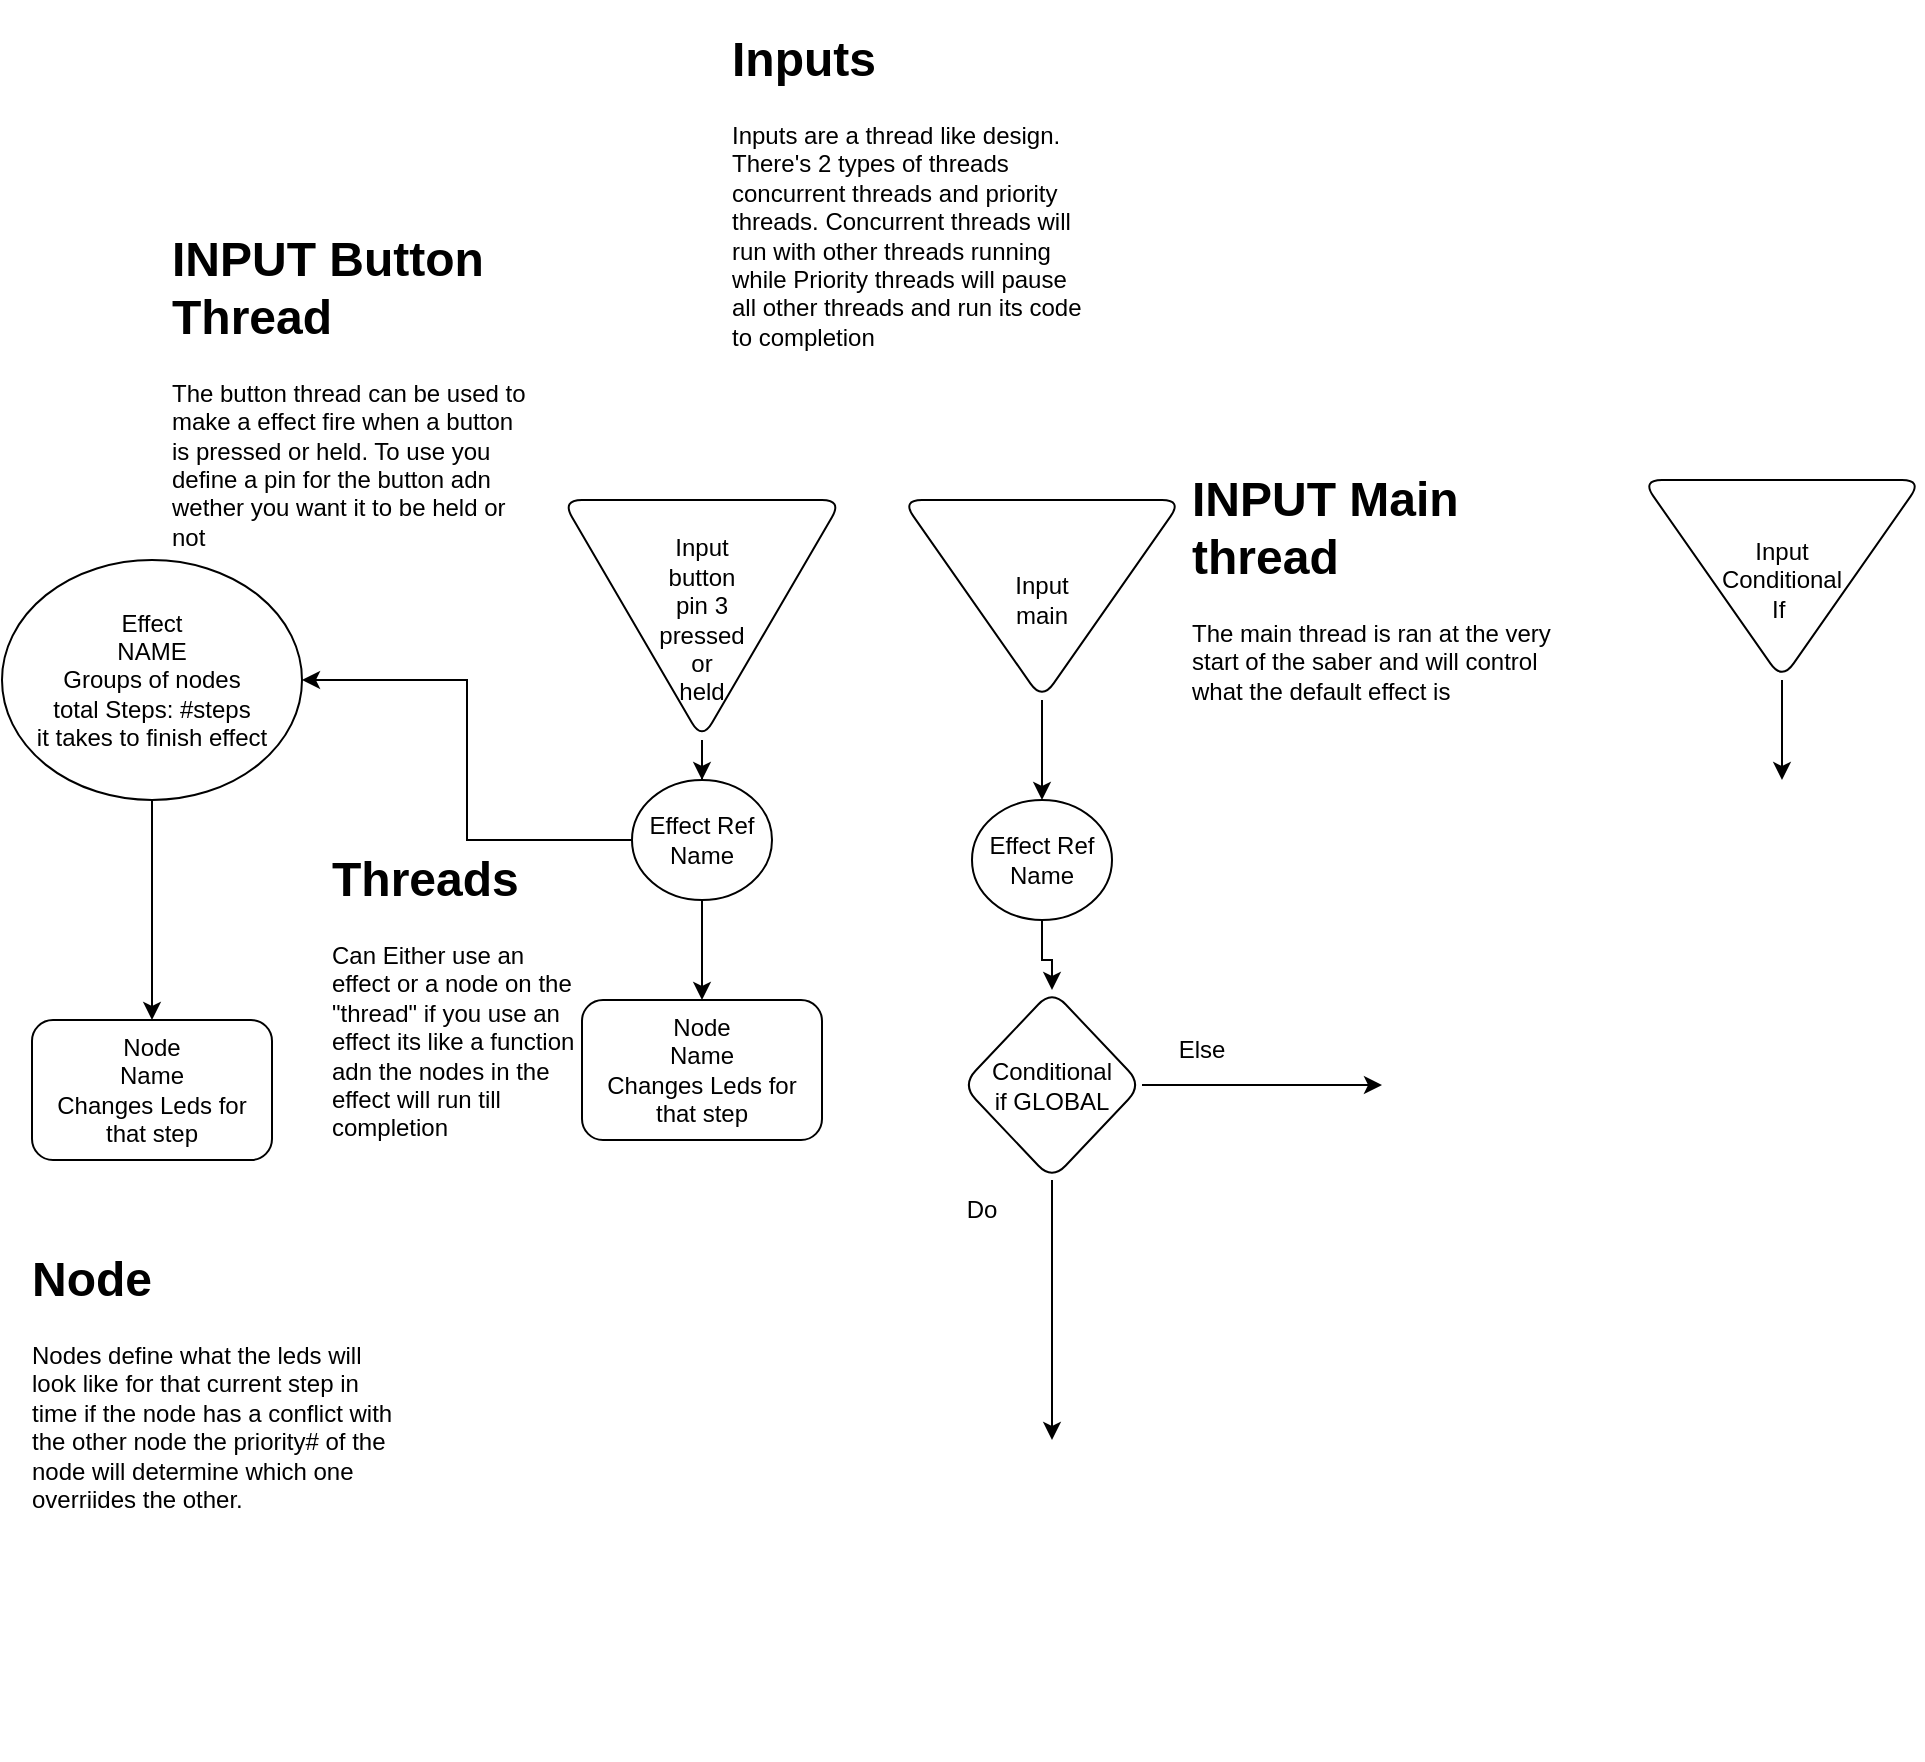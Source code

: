 <mxfile version="16.2.4" type="device"><diagram id="C5RBs43oDa-KdzZeNtuy" name="Page-1"><mxGraphModel dx="1412" dy="1849" grid="1" gridSize="10" guides="1" tooltips="1" connect="1" arrows="1" fold="1" page="1" pageScale="1" pageWidth="827" pageHeight="1169" math="0" shadow="0"><root><mxCell id="WIyWlLk6GJQsqaUBKTNV-0"/><mxCell id="WIyWlLk6GJQsqaUBKTNV-1" parent="WIyWlLk6GJQsqaUBKTNV-0"/><mxCell id="WIyWlLk6GJQsqaUBKTNV-11" value="Node&lt;br&gt;Name&lt;br&gt;Changes Leds for that step" style="rounded=1;whiteSpace=wrap;html=1;fontSize=12;glass=0;strokeWidth=1;shadow=0;" parent="WIyWlLk6GJQsqaUBKTNV-1" vertex="1"><mxGeometry x="35" y="290" width="120" height="70" as="geometry"/></mxCell><mxCell id="4NnmsYKbUQbQ2wD4n8c0-9" style="edgeStyle=orthogonalEdgeStyle;rounded=0;orthogonalLoop=1;jettySize=auto;html=1;entryX=0.5;entryY=0;entryDx=0;entryDy=0;" edge="1" parent="WIyWlLk6GJQsqaUBKTNV-1" source="4NnmsYKbUQbQ2wD4n8c0-1" target="4NnmsYKbUQbQ2wD4n8c0-19"><mxGeometry relative="1" as="geometry"><mxPoint x="540" y="160" as="targetPoint"/></mxGeometry></mxCell><mxCell id="4NnmsYKbUQbQ2wD4n8c0-1" value="Input&lt;br&gt;main" style="triangle;whiteSpace=wrap;html=1;rotation=0;rounded=1;direction=south;" vertex="1" parent="WIyWlLk6GJQsqaUBKTNV-1"><mxGeometry x="470" y="30" width="140" height="100" as="geometry"/></mxCell><mxCell id="4NnmsYKbUQbQ2wD4n8c0-7" style="edgeStyle=orthogonalEdgeStyle;rounded=0;orthogonalLoop=1;jettySize=auto;html=1;entryX=0.5;entryY=0;entryDx=0;entryDy=0;" edge="1" parent="WIyWlLk6GJQsqaUBKTNV-1" source="4NnmsYKbUQbQ2wD4n8c0-2" target="4NnmsYKbUQbQ2wD4n8c0-20"><mxGeometry relative="1" as="geometry"><mxPoint x="370" y="160" as="targetPoint"/></mxGeometry></mxCell><mxCell id="4NnmsYKbUQbQ2wD4n8c0-2" value="Input&lt;br&gt;button&lt;br&gt;pin 3&lt;br&gt;pressed &lt;br&gt;or &lt;br&gt;held" style="triangle;whiteSpace=wrap;html=1;rotation=0;rounded=1;direction=south;" vertex="1" parent="WIyWlLk6GJQsqaUBKTNV-1"><mxGeometry x="300" y="30" width="140" height="120" as="geometry"/></mxCell><mxCell id="4NnmsYKbUQbQ2wD4n8c0-4" style="edgeStyle=orthogonalEdgeStyle;rounded=0;orthogonalLoop=1;jettySize=auto;html=1;exitX=0.5;exitY=1;exitDx=0;exitDy=0;" edge="1" parent="WIyWlLk6GJQsqaUBKTNV-1" source="4NnmsYKbUQbQ2wD4n8c0-17" target="WIyWlLk6GJQsqaUBKTNV-11"><mxGeometry relative="1" as="geometry"><mxPoint x="100" y="190" as="sourcePoint"/></mxGeometry></mxCell><mxCell id="4NnmsYKbUQbQ2wD4n8c0-10" style="edgeStyle=orthogonalEdgeStyle;rounded=0;orthogonalLoop=1;jettySize=auto;html=1;entryX=1;entryY=0.5;entryDx=0;entryDy=0;exitX=0;exitY=0.5;exitDx=0;exitDy=0;" edge="1" parent="WIyWlLk6GJQsqaUBKTNV-1" source="4NnmsYKbUQbQ2wD4n8c0-20" target="4NnmsYKbUQbQ2wD4n8c0-17"><mxGeometry relative="1" as="geometry"><mxPoint x="330" y="200" as="sourcePoint"/><mxPoint x="180" y="120" as="targetPoint"/></mxGeometry></mxCell><mxCell id="4NnmsYKbUQbQ2wD4n8c0-12" style="edgeStyle=orthogonalEdgeStyle;rounded=0;orthogonalLoop=1;jettySize=auto;html=1;entryX=0.5;entryY=0;entryDx=0;entryDy=0;" edge="1" parent="WIyWlLk6GJQsqaUBKTNV-1" source="4NnmsYKbUQbQ2wD4n8c0-20" target="4NnmsYKbUQbQ2wD4n8c0-11"><mxGeometry relative="1" as="geometry"><mxPoint x="370" y="240" as="sourcePoint"/></mxGeometry></mxCell><mxCell id="4NnmsYKbUQbQ2wD4n8c0-11" value="Node&lt;br&gt;Name&lt;br&gt;Changes Leds for that step" style="rounded=1;whiteSpace=wrap;html=1;fontSize=12;glass=0;strokeWidth=1;shadow=0;" vertex="1" parent="WIyWlLk6GJQsqaUBKTNV-1"><mxGeometry x="310" y="280" width="120" height="70" as="geometry"/></mxCell><mxCell id="4NnmsYKbUQbQ2wD4n8c0-13" value="&lt;h1&gt;Threads&lt;/h1&gt;&lt;div&gt;Can Either use an effect or a node on the &quot;thread&quot; if you use an effect its like a function adn the nodes in the effect will run till completion&lt;/div&gt;" style="text;html=1;strokeColor=none;fillColor=none;spacing=5;spacingTop=-20;whiteSpace=wrap;overflow=hidden;rounded=0;" vertex="1" parent="WIyWlLk6GJQsqaUBKTNV-1"><mxGeometry x="180" y="200" width="130" height="160" as="geometry"/></mxCell><mxCell id="4NnmsYKbUQbQ2wD4n8c0-14" value="&lt;h1&gt;Node&lt;/h1&gt;&lt;p&gt;Nodes define what the leds will look like for that current step in time if the node has a conflict with the other node the priority# of the node will determine which one overriides the other.&lt;/p&gt;" style="text;html=1;strokeColor=none;fillColor=none;spacing=5;spacingTop=-20;whiteSpace=wrap;overflow=hidden;rounded=0;" vertex="1" parent="WIyWlLk6GJQsqaUBKTNV-1"><mxGeometry x="30" y="400" width="190" height="260" as="geometry"/></mxCell><mxCell id="4NnmsYKbUQbQ2wD4n8c0-15" value="&lt;h1&gt;INPUT Main thread&lt;/h1&gt;&lt;p&gt;The main thread is ran at the very start of the saber and will control what the default effect is&lt;/p&gt;" style="text;html=1;strokeColor=none;fillColor=none;spacing=5;spacingTop=-20;whiteSpace=wrap;overflow=hidden;rounded=0;" vertex="1" parent="WIyWlLk6GJQsqaUBKTNV-1"><mxGeometry x="610" y="10" width="190" height="120" as="geometry"/></mxCell><mxCell id="4NnmsYKbUQbQ2wD4n8c0-16" value="&lt;h1&gt;INPUT Button Thread&lt;/h1&gt;&lt;p&gt;The button thread can be used to make a effect fire when a button is pressed or held. To use you define a pin for the button adn wether you want it to be held or not&lt;/p&gt;" style="text;html=1;strokeColor=none;fillColor=none;spacing=5;spacingTop=-20;whiteSpace=wrap;overflow=hidden;rounded=0;" vertex="1" parent="WIyWlLk6GJQsqaUBKTNV-1"><mxGeometry x="100" y="-110" width="190" height="180" as="geometry"/></mxCell><mxCell id="4NnmsYKbUQbQ2wD4n8c0-17" value="&lt;span&gt;Effect&lt;/span&gt;&lt;br&gt;&lt;span&gt;NAME&lt;/span&gt;&lt;br&gt;&lt;span&gt;Groups of nodes&lt;/span&gt;&lt;br&gt;&lt;span&gt;total Steps: #steps&lt;/span&gt;&lt;br&gt;&lt;span&gt;it takes to finish effect&lt;/span&gt;" style="ellipse;whiteSpace=wrap;html=1;rounded=1;" vertex="1" parent="WIyWlLk6GJQsqaUBKTNV-1"><mxGeometry x="20" y="60" width="150" height="120" as="geometry"/></mxCell><mxCell id="4NnmsYKbUQbQ2wD4n8c0-22" style="edgeStyle=orthogonalEdgeStyle;rounded=0;orthogonalLoop=1;jettySize=auto;html=1;" edge="1" parent="WIyWlLk6GJQsqaUBKTNV-1" source="4NnmsYKbUQbQ2wD4n8c0-18"><mxGeometry relative="1" as="geometry"><mxPoint x="710" y="322.5" as="targetPoint"/></mxGeometry></mxCell><mxCell id="4NnmsYKbUQbQ2wD4n8c0-24" style="edgeStyle=orthogonalEdgeStyle;rounded=0;orthogonalLoop=1;jettySize=auto;html=1;" edge="1" parent="WIyWlLk6GJQsqaUBKTNV-1" source="4NnmsYKbUQbQ2wD4n8c0-18"><mxGeometry relative="1" as="geometry"><mxPoint x="545" y="500" as="targetPoint"/></mxGeometry></mxCell><mxCell id="4NnmsYKbUQbQ2wD4n8c0-18" value="Conditional&lt;br&gt;if GLOBAL" style="rhombus;whiteSpace=wrap;html=1;rounded=1;" vertex="1" parent="WIyWlLk6GJQsqaUBKTNV-1"><mxGeometry x="500" y="275" width="90" height="95" as="geometry"/></mxCell><mxCell id="4NnmsYKbUQbQ2wD4n8c0-21" style="edgeStyle=orthogonalEdgeStyle;rounded=0;orthogonalLoop=1;jettySize=auto;html=1;" edge="1" parent="WIyWlLk6GJQsqaUBKTNV-1" source="4NnmsYKbUQbQ2wD4n8c0-19" target="4NnmsYKbUQbQ2wD4n8c0-18"><mxGeometry relative="1" as="geometry"/></mxCell><mxCell id="4NnmsYKbUQbQ2wD4n8c0-19" value="&lt;span&gt;Effect Ref&lt;/span&gt;&lt;br&gt;&lt;span&gt;Name&lt;/span&gt;" style="ellipse;whiteSpace=wrap;html=1;rounded=1;" vertex="1" parent="WIyWlLk6GJQsqaUBKTNV-1"><mxGeometry x="505" y="180" width="70" height="60" as="geometry"/></mxCell><mxCell id="4NnmsYKbUQbQ2wD4n8c0-20" value="&lt;span&gt;Effect Ref&lt;/span&gt;&lt;br&gt;&lt;span&gt;Name&lt;/span&gt;" style="ellipse;whiteSpace=wrap;html=1;rounded=1;" vertex="1" parent="WIyWlLk6GJQsqaUBKTNV-1"><mxGeometry x="335" y="170" width="70" height="60" as="geometry"/></mxCell><mxCell id="4NnmsYKbUQbQ2wD4n8c0-23" value="Else" style="text;html=1;strokeColor=none;fillColor=none;align=center;verticalAlign=middle;whiteSpace=wrap;rounded=0;" vertex="1" parent="WIyWlLk6GJQsqaUBKTNV-1"><mxGeometry x="590" y="290" width="60" height="30" as="geometry"/></mxCell><mxCell id="4NnmsYKbUQbQ2wD4n8c0-25" value="Do" style="text;html=1;strokeColor=none;fillColor=none;align=center;verticalAlign=middle;whiteSpace=wrap;rounded=0;" vertex="1" parent="WIyWlLk6GJQsqaUBKTNV-1"><mxGeometry x="480" y="370" width="60" height="30" as="geometry"/></mxCell><mxCell id="4NnmsYKbUQbQ2wD4n8c0-28" style="edgeStyle=orthogonalEdgeStyle;rounded=0;orthogonalLoop=1;jettySize=auto;html=1;" edge="1" parent="WIyWlLk6GJQsqaUBKTNV-1" source="4NnmsYKbUQbQ2wD4n8c0-26"><mxGeometry relative="1" as="geometry"><mxPoint x="910" y="170" as="targetPoint"/></mxGeometry></mxCell><mxCell id="4NnmsYKbUQbQ2wD4n8c0-26" value="Input&lt;br&gt;Conditional&lt;br&gt;If&amp;nbsp;" style="triangle;whiteSpace=wrap;html=1;rotation=0;rounded=1;direction=south;" vertex="1" parent="WIyWlLk6GJQsqaUBKTNV-1"><mxGeometry x="840" y="20" width="140" height="100" as="geometry"/></mxCell><mxCell id="4NnmsYKbUQbQ2wD4n8c0-27" value="&lt;h1&gt;Inputs&lt;/h1&gt;&lt;div&gt;Inputs are a thread like design.&amp;nbsp;&lt;/div&gt;&lt;div&gt;There's 2 types of threads concurrent threads and priority threads. Concurrent threads will run with other threads running&lt;/div&gt;&lt;div&gt;while Priority threads will pause all other threads and run its code to completion&lt;/div&gt;&lt;div&gt;&lt;br&gt;&lt;/div&gt;" style="text;html=1;strokeColor=none;fillColor=none;spacing=5;spacingTop=-20;whiteSpace=wrap;overflow=hidden;rounded=0;" vertex="1" parent="WIyWlLk6GJQsqaUBKTNV-1"><mxGeometry x="380" y="-210" width="190" height="180" as="geometry"/></mxCell></root></mxGraphModel></diagram></mxfile>